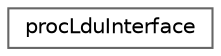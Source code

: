 digraph "Graphical Class Hierarchy"
{
 // LATEX_PDF_SIZE
  bgcolor="transparent";
  edge [fontname=Helvetica,fontsize=10,labelfontname=Helvetica,labelfontsize=10];
  node [fontname=Helvetica,fontsize=10,shape=box,height=0.2,width=0.4];
  rankdir="LR";
  Node0 [id="Node000000",label="procLduInterface",height=0.2,width=0.4,color="grey40", fillcolor="white", style="filled",URL="$classFoam_1_1procLduInterface.html",tooltip="IO interface for processorLduInterface."];
}
